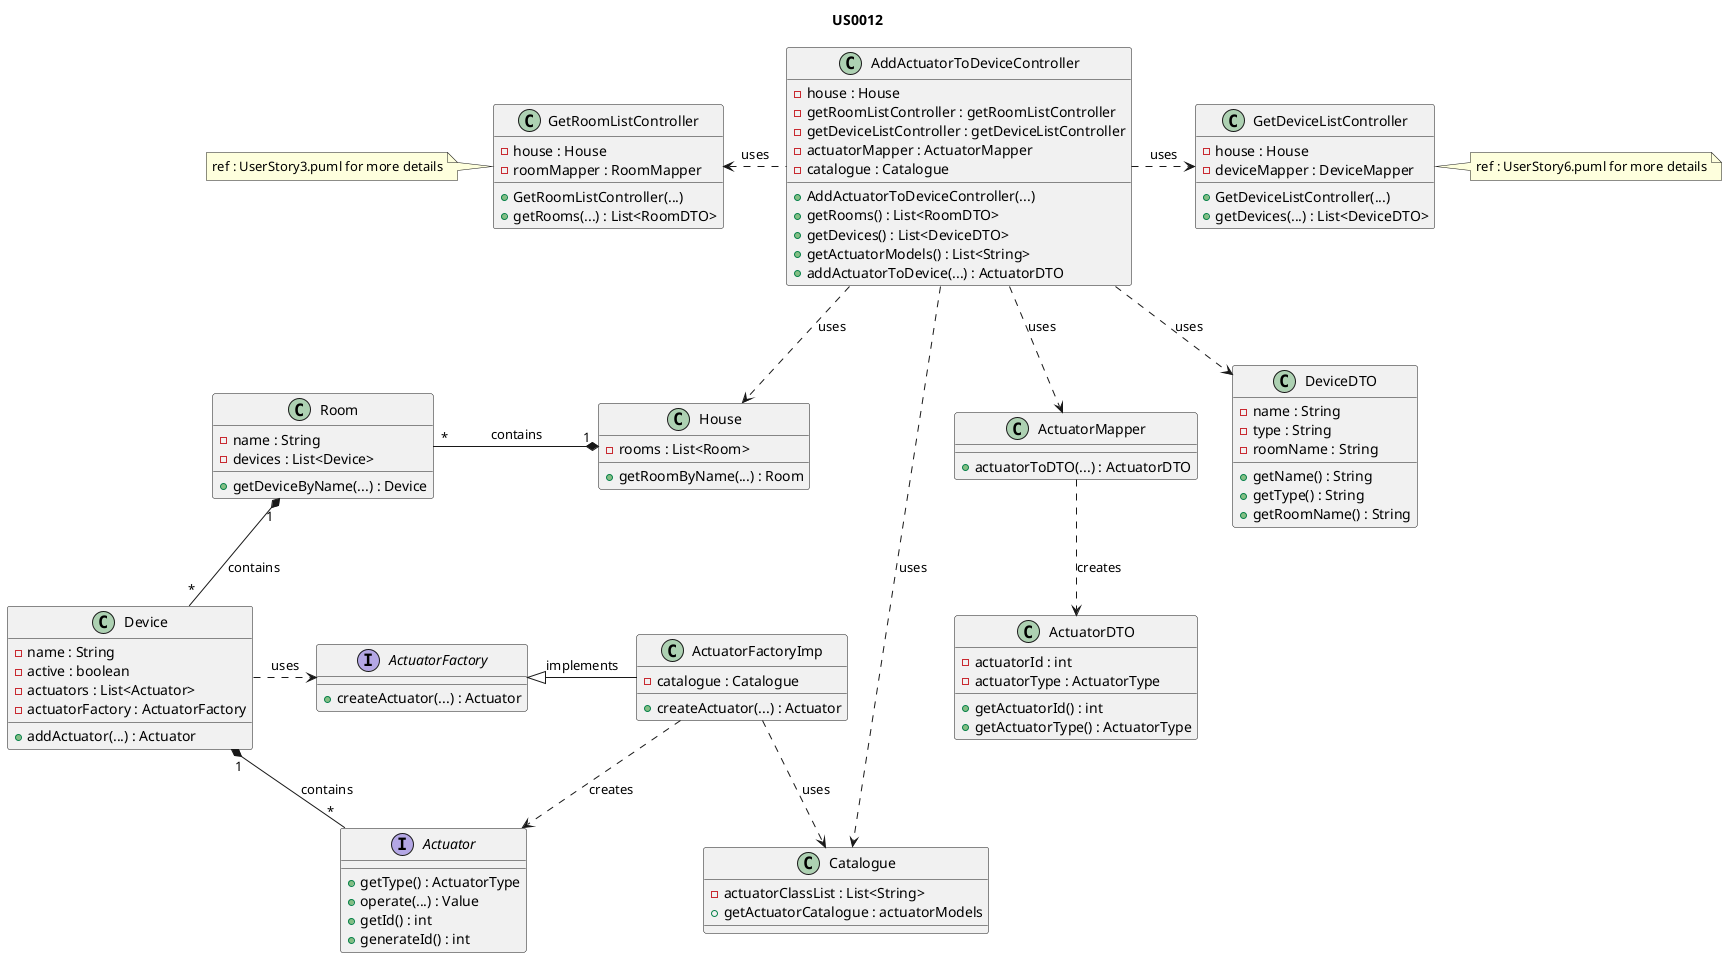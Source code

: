 @startuml

title US0012

/'
As a Power User [or Administrator], I want to add an actuator to an existing
device in a room. The actuator must be of a model of an existing type of actuator.
'/

class House {
  - rooms : List<Room>
  + getRoomByName(...) : Room
}
class GetRoomListController {
    - house : House
    - roomMapper : RoomMapper
    + GetRoomListController(...)
    + getRooms(...) : List<RoomDTO>
}

class GetDeviceListController {
    - house : House
    - deviceMapper : DeviceMapper
    + GetDeviceListController(...)
    + getDevices(...) : List<DeviceDTO>
}

class AddActuatorToDeviceController {
    - house : House
    - getRoomListController : getRoomListController
    - getDeviceListController : getDeviceListController
    - actuatorMapper : ActuatorMapper
    - catalogue : Catalogue
    + AddActuatorToDeviceController(...)
    +getRooms() : List<RoomDTO>
    +getDevices() : List<DeviceDTO>
    +getActuatorModels() : List<String>
    +addActuatorToDevice(...) : ActuatorDTO
}

class Catalogue{
    - actuatorClassList : List<String>
    + getActuatorCatalogue : actuatorModels
}

class Room {
- name : String
- devices : List<Device>
+ getDeviceByName(...) : Device
}

class Device {
- name : String
- active : boolean
- actuators : List<Actuator>
- actuatorFactory : ActuatorFactory
+ addActuator(...) : Actuator
}

interface ActuatorFactory {
+ createActuator(...) : Actuator
}

class ActuatorFactoryImp {
- catalogue : Catalogue
+ createActuator(...) : Actuator

}


interface Actuator {
+ getType() : ActuatorType
+ operate(...) : Value
+ getId() : int
+ generateId() : int
}

class ActuatorMapper {
+ actuatorToDTO(...) : ActuatorDTO
}

class ActuatorDTO {
- actuatorId : int
- actuatorType : ActuatorType
+ getActuatorId() : int
+ getActuatorType() : ActuatorType
}

class DeviceDTO {
- name : String
- type : String
- roomName : String
+ getName() : String
+ getType() : String
+ getRoomName() : String
}

Note left of GetRoomListController
    ref : UserStory3.puml for more details
end note

Note right of GetDeviceListController
    ref : UserStory6.puml for more details
end note

AddActuatorToDeviceController .left.> GetRoomListController : uses
AddActuatorToDeviceController .right.> GetDeviceListController : uses
AddActuatorToDeviceController ..> House : uses
House "1" *-left- "*" Room : contains
Room "1" *-- "*" Device : contains
Device "1" *-- "*" Actuator : contains
Device .right.> ActuatorFactory : uses
ActuatorFactory <|- ActuatorFactoryImp : implements
ActuatorFactoryImp ..> Actuator : creates
ActuatorFactoryImp ..> Catalogue : uses
AddActuatorToDeviceController ..> Catalogue : uses
AddActuatorToDeviceController ..> ActuatorMapper : uses
ActuatorMapper ..> ActuatorDTO : creates
AddActuatorToDeviceController ..> DeviceDTO : uses
@enduml